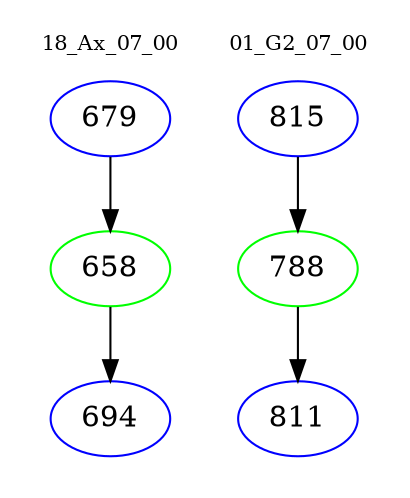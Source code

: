 digraph{
subgraph cluster_0 {
color = white
label = "18_Ax_07_00";
fontsize=10;
T0_679 [label="679", color="blue"]
T0_679 -> T0_658 [color="black"]
T0_658 [label="658", color="green"]
T0_658 -> T0_694 [color="black"]
T0_694 [label="694", color="blue"]
}
subgraph cluster_1 {
color = white
label = "01_G2_07_00";
fontsize=10;
T1_815 [label="815", color="blue"]
T1_815 -> T1_788 [color="black"]
T1_788 [label="788", color="green"]
T1_788 -> T1_811 [color="black"]
T1_811 [label="811", color="blue"]
}
}
